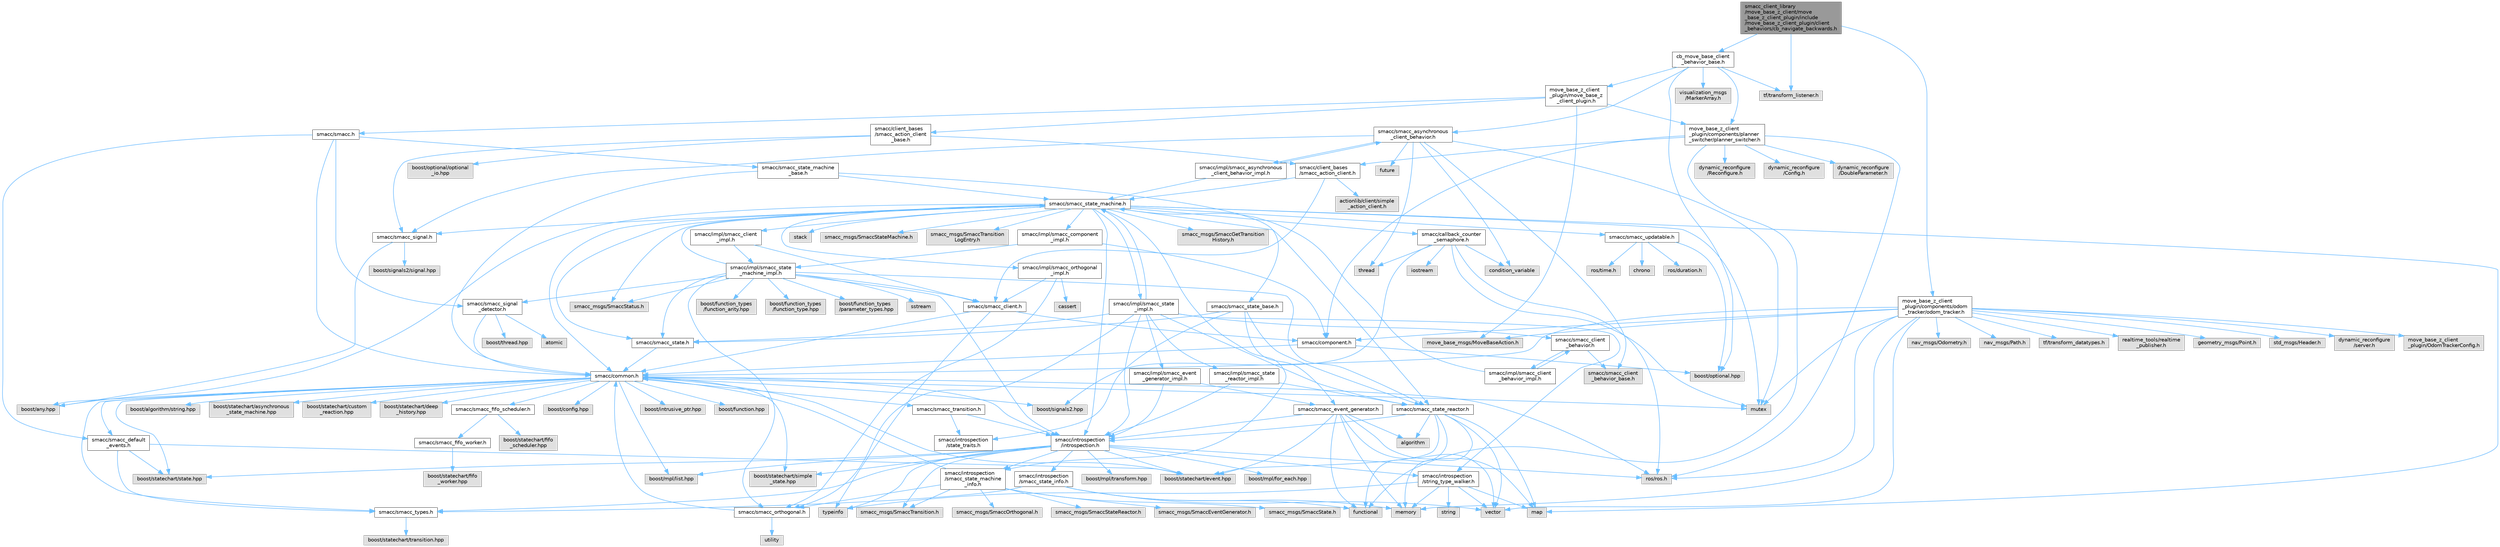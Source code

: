 digraph "smacc_client_library/move_base_z_client/move_base_z_client_plugin/include/move_base_z_client_plugin/client_behaviors/cb_navigate_backwards.h"
{
 // LATEX_PDF_SIZE
  bgcolor="transparent";
  edge [fontname=Helvetica,fontsize=10,labelfontname=Helvetica,labelfontsize=10];
  node [fontname=Helvetica,fontsize=10,shape=box,height=0.2,width=0.4];
  Node1 [label="smacc_client_library\l/move_base_z_client/move\l_base_z_client_plugin/include\l/move_base_z_client_plugin/client\l_behaviors/cb_navigate_backwards.h",height=0.2,width=0.4,color="gray40", fillcolor="grey60", style="filled", fontcolor="black",tooltip=" "];
  Node1 -> Node2 [color="steelblue1",style="solid"];
  Node2 [label="cb_move_base_client\l_behavior_base.h",height=0.2,width=0.4,color="grey40", fillcolor="white", style="filled",URL="$cb__move__base__client__behavior__base_8h.html",tooltip=" "];
  Node2 -> Node3 [color="steelblue1",style="solid"];
  Node3 [label="move_base_z_client\l_plugin/components/planner\l_switcher/planner_switcher.h",height=0.2,width=0.4,color="grey40", fillcolor="white", style="filled",URL="$planner__switcher_8h.html",tooltip=" "];
  Node3 -> Node4 [color="steelblue1",style="solid"];
  Node4 [label="smacc/client_bases\l/smacc_action_client.h",height=0.2,width=0.4,color="grey40", fillcolor="white", style="filled",URL="$smacc__action__client_8h.html",tooltip=" "];
  Node4 -> Node5 [color="steelblue1",style="solid"];
  Node5 [label="smacc/smacc_client.h",height=0.2,width=0.4,color="grey40", fillcolor="white", style="filled",URL="$smacc__client_8h.html",tooltip=" "];
  Node5 -> Node6 [color="steelblue1",style="solid"];
  Node6 [label="smacc/common.h",height=0.2,width=0.4,color="grey40", fillcolor="white", style="filled",URL="$common_8h.html",tooltip=" "];
  Node6 -> Node7 [color="steelblue1",style="solid"];
  Node7 [label="boost/statechart/state.hpp",height=0.2,width=0.4,color="grey60", fillcolor="#E0E0E0", style="filled",tooltip=" "];
  Node6 -> Node8 [color="steelblue1",style="solid"];
  Node8 [label="boost/statechart/simple\l_state.hpp",height=0.2,width=0.4,color="grey60", fillcolor="#E0E0E0", style="filled",tooltip=" "];
  Node6 -> Node9 [color="steelblue1",style="solid"];
  Node9 [label="boost/statechart/event.hpp",height=0.2,width=0.4,color="grey60", fillcolor="#E0E0E0", style="filled",tooltip=" "];
  Node6 -> Node10 [color="steelblue1",style="solid"];
  Node10 [label="boost/statechart/asynchronous\l_state_machine.hpp",height=0.2,width=0.4,color="grey60", fillcolor="#E0E0E0", style="filled",tooltip=" "];
  Node6 -> Node11 [color="steelblue1",style="solid"];
  Node11 [label="boost/statechart/custom\l_reaction.hpp",height=0.2,width=0.4,color="grey60", fillcolor="#E0E0E0", style="filled",tooltip=" "];
  Node6 -> Node12 [color="steelblue1",style="solid"];
  Node12 [label="boost/statechart/deep\l_history.hpp",height=0.2,width=0.4,color="grey60", fillcolor="#E0E0E0", style="filled",tooltip=" "];
  Node6 -> Node13 [color="steelblue1",style="solid"];
  Node13 [label="boost/config.hpp",height=0.2,width=0.4,color="grey60", fillcolor="#E0E0E0", style="filled",tooltip=" "];
  Node6 -> Node14 [color="steelblue1",style="solid"];
  Node14 [label="boost/intrusive_ptr.hpp",height=0.2,width=0.4,color="grey60", fillcolor="#E0E0E0", style="filled",tooltip=" "];
  Node6 -> Node15 [color="steelblue1",style="solid"];
  Node15 [label="boost/function.hpp",height=0.2,width=0.4,color="grey60", fillcolor="#E0E0E0", style="filled",tooltip=" "];
  Node6 -> Node16 [color="steelblue1",style="solid"];
  Node16 [label="boost/signals2.hpp",height=0.2,width=0.4,color="grey60", fillcolor="#E0E0E0", style="filled",tooltip=" "];
  Node6 -> Node17 [color="steelblue1",style="solid"];
  Node17 [label="boost/mpl/list.hpp",height=0.2,width=0.4,color="grey60", fillcolor="#E0E0E0", style="filled",tooltip=" "];
  Node6 -> Node18 [color="steelblue1",style="solid"];
  Node18 [label="boost/any.hpp",height=0.2,width=0.4,color="grey60", fillcolor="#E0E0E0", style="filled",tooltip=" "];
  Node6 -> Node19 [color="steelblue1",style="solid"];
  Node19 [label="boost/algorithm/string.hpp",height=0.2,width=0.4,color="grey60", fillcolor="#E0E0E0", style="filled",tooltip=" "];
  Node6 -> Node20 [color="steelblue1",style="solid"];
  Node20 [label="mutex",height=0.2,width=0.4,color="grey60", fillcolor="#E0E0E0", style="filled",tooltip=" "];
  Node6 -> Node21 [color="steelblue1",style="solid"];
  Node21 [label="ros/ros.h",height=0.2,width=0.4,color="grey60", fillcolor="#E0E0E0", style="filled",tooltip=" "];
  Node6 -> Node22 [color="steelblue1",style="solid"];
  Node22 [label="smacc/smacc_fifo_scheduler.h",height=0.2,width=0.4,color="grey40", fillcolor="white", style="filled",URL="$smacc__fifo__scheduler_8h.html",tooltip=" "];
  Node22 -> Node23 [color="steelblue1",style="solid"];
  Node23 [label="boost/statechart/fifo\l_scheduler.hpp",height=0.2,width=0.4,color="grey60", fillcolor="#E0E0E0", style="filled",tooltip=" "];
  Node22 -> Node24 [color="steelblue1",style="solid"];
  Node24 [label="smacc/smacc_fifo_worker.h",height=0.2,width=0.4,color="grey40", fillcolor="white", style="filled",URL="$smacc__fifo__worker_8h.html",tooltip=" "];
  Node24 -> Node25 [color="steelblue1",style="solid"];
  Node25 [label="boost/statechart/fifo\l_worker.hpp",height=0.2,width=0.4,color="grey60", fillcolor="#E0E0E0", style="filled",tooltip=" "];
  Node6 -> Node26 [color="steelblue1",style="solid"];
  Node26 [label="smacc/smacc_types.h",height=0.2,width=0.4,color="grey40", fillcolor="white", style="filled",URL="$smacc__types_8h.html",tooltip=" "];
  Node26 -> Node27 [color="steelblue1",style="solid"];
  Node27 [label="boost/statechart/transition.hpp",height=0.2,width=0.4,color="grey60", fillcolor="#E0E0E0", style="filled",tooltip=" "];
  Node6 -> Node28 [color="steelblue1",style="solid"];
  Node28 [label="smacc/introspection\l/introspection.h",height=0.2,width=0.4,color="grey40", fillcolor="white", style="filled",URL="$introspection_8h.html",tooltip=" "];
  Node28 -> Node7 [color="steelblue1",style="solid"];
  Node28 -> Node8 [color="steelblue1",style="solid"];
  Node28 -> Node9 [color="steelblue1",style="solid"];
  Node28 -> Node21 [color="steelblue1",style="solid"];
  Node28 -> Node29 [color="steelblue1",style="solid"];
  Node29 [label="typeinfo",height=0.2,width=0.4,color="grey60", fillcolor="#E0E0E0", style="filled",tooltip=" "];
  Node28 -> Node17 [color="steelblue1",style="solid"];
  Node28 -> Node30 [color="steelblue1",style="solid"];
  Node30 [label="boost/mpl/for_each.hpp",height=0.2,width=0.4,color="grey60", fillcolor="#E0E0E0", style="filled",tooltip=" "];
  Node28 -> Node31 [color="steelblue1",style="solid"];
  Node31 [label="boost/mpl/transform.hpp",height=0.2,width=0.4,color="grey60", fillcolor="#E0E0E0", style="filled",tooltip=" "];
  Node28 -> Node26 [color="steelblue1",style="solid"];
  Node28 -> Node32 [color="steelblue1",style="solid"];
  Node32 [label="smacc/introspection\l/string_type_walker.h",height=0.2,width=0.4,color="grey40", fillcolor="white", style="filled",URL="$string__type__walker_8h.html",tooltip=" "];
  Node32 -> Node33 [color="steelblue1",style="solid"];
  Node33 [label="string",height=0.2,width=0.4,color="grey60", fillcolor="#E0E0E0", style="filled",tooltip=" "];
  Node32 -> Node34 [color="steelblue1",style="solid"];
  Node34 [label="memory",height=0.2,width=0.4,color="grey60", fillcolor="#E0E0E0", style="filled",tooltip=" "];
  Node32 -> Node35 [color="steelblue1",style="solid"];
  Node35 [label="vector",height=0.2,width=0.4,color="grey60", fillcolor="#E0E0E0", style="filled",tooltip=" "];
  Node32 -> Node29 [color="steelblue1",style="solid"];
  Node32 -> Node36 [color="steelblue1",style="solid"];
  Node36 [label="map",height=0.2,width=0.4,color="grey60", fillcolor="#E0E0E0", style="filled",tooltip=" "];
  Node28 -> Node37 [color="steelblue1",style="solid"];
  Node37 [label="smacc/introspection\l/smacc_state_info.h",height=0.2,width=0.4,color="grey40", fillcolor="white", style="filled",URL="$smacc__state__info_8h.html",tooltip=" "];
  Node37 -> Node34 [color="steelblue1",style="solid"];
  Node37 -> Node38 [color="steelblue1",style="solid"];
  Node38 [label="functional",height=0.2,width=0.4,color="grey60", fillcolor="#E0E0E0", style="filled",tooltip=" "];
  Node37 -> Node35 [color="steelblue1",style="solid"];
  Node37 -> Node26 [color="steelblue1",style="solid"];
  Node28 -> Node39 [color="steelblue1",style="solid"];
  Node39 [label="smacc_msgs/SmaccTransition.h",height=0.2,width=0.4,color="grey60", fillcolor="#E0E0E0", style="filled",tooltip=" "];
  Node28 -> Node40 [color="steelblue1",style="solid"];
  Node40 [label="smacc/introspection\l/smacc_state_machine\l_info.h",height=0.2,width=0.4,color="grey40", fillcolor="white", style="filled",URL="$smacc__state__machine__info_8h.html",tooltip=" "];
  Node40 -> Node6 [color="steelblue1",style="solid"];
  Node40 -> Node41 [color="steelblue1",style="solid"];
  Node41 [label="smacc/smacc_orthogonal.h",height=0.2,width=0.4,color="grey40", fillcolor="white", style="filled",URL="$smacc__orthogonal_8h.html",tooltip=" "];
  Node41 -> Node6 [color="steelblue1",style="solid"];
  Node41 -> Node42 [color="steelblue1",style="solid"];
  Node42 [label="utility",height=0.2,width=0.4,color="grey60", fillcolor="#E0E0E0", style="filled",tooltip=" "];
  Node40 -> Node43 [color="steelblue1",style="solid"];
  Node43 [label="smacc_msgs/SmaccState.h",height=0.2,width=0.4,color="grey60", fillcolor="#E0E0E0", style="filled",tooltip=" "];
  Node40 -> Node39 [color="steelblue1",style="solid"];
  Node40 -> Node44 [color="steelblue1",style="solid"];
  Node44 [label="smacc_msgs/SmaccOrthogonal.h",height=0.2,width=0.4,color="grey60", fillcolor="#E0E0E0", style="filled",tooltip=" "];
  Node40 -> Node45 [color="steelblue1",style="solid"];
  Node45 [label="smacc_msgs/SmaccStateReactor.h",height=0.2,width=0.4,color="grey60", fillcolor="#E0E0E0", style="filled",tooltip=" "];
  Node40 -> Node46 [color="steelblue1",style="solid"];
  Node46 [label="smacc_msgs/SmaccEventGenerator.h",height=0.2,width=0.4,color="grey60", fillcolor="#E0E0E0", style="filled",tooltip=" "];
  Node6 -> Node47 [color="steelblue1",style="solid"];
  Node47 [label="smacc/smacc_default\l_events.h",height=0.2,width=0.4,color="grey40", fillcolor="white", style="filled",URL="$smacc__default__events_8h.html",tooltip=" "];
  Node47 -> Node7 [color="steelblue1",style="solid"];
  Node47 -> Node9 [color="steelblue1",style="solid"];
  Node47 -> Node26 [color="steelblue1",style="solid"];
  Node6 -> Node48 [color="steelblue1",style="solid"];
  Node48 [label="smacc/smacc_transition.h",height=0.2,width=0.4,color="grey40", fillcolor="white", style="filled",URL="$smacc__transition_8h.html",tooltip=" "];
  Node48 -> Node28 [color="steelblue1",style="solid"];
  Node48 -> Node49 [color="steelblue1",style="solid"];
  Node49 [label="smacc/introspection\l/state_traits.h",height=0.2,width=0.4,color="grey40", fillcolor="white", style="filled",URL="$state__traits_8h.html",tooltip=" "];
  Node5 -> Node50 [color="steelblue1",style="solid"];
  Node50 [label="smacc/component.h",height=0.2,width=0.4,color="grey40", fillcolor="white", style="filled",URL="$component_8h.html",tooltip=" "];
  Node50 -> Node6 [color="steelblue1",style="solid"];
  Node50 -> Node51 [color="steelblue1",style="solid"];
  Node51 [label="boost/optional.hpp",height=0.2,width=0.4,color="grey60", fillcolor="#E0E0E0", style="filled",tooltip=" "];
  Node5 -> Node29 [color="steelblue1",style="solid"];
  Node4 -> Node52 [color="steelblue1",style="solid"];
  Node52 [label="smacc/smacc_state_machine.h",height=0.2,width=0.4,color="grey40", fillcolor="white", style="filled",URL="$smacc__state__machine_8h.html",tooltip=" "];
  Node52 -> Node18 [color="steelblue1",style="solid"];
  Node52 -> Node36 [color="steelblue1",style="solid"];
  Node52 -> Node20 [color="steelblue1",style="solid"];
  Node52 -> Node53 [color="steelblue1",style="solid"];
  Node53 [label="stack",height=0.2,width=0.4,color="grey60", fillcolor="#E0E0E0", style="filled",tooltip=" "];
  Node52 -> Node6 [color="steelblue1",style="solid"];
  Node52 -> Node28 [color="steelblue1",style="solid"];
  Node52 -> Node40 [color="steelblue1",style="solid"];
  Node52 -> Node54 [color="steelblue1",style="solid"];
  Node54 [label="smacc/smacc_updatable.h",height=0.2,width=0.4,color="grey40", fillcolor="white", style="filled",URL="$smacc__updatable_8h.html",tooltip=" "];
  Node54 -> Node55 [color="steelblue1",style="solid"];
  Node55 [label="chrono",height=0.2,width=0.4,color="grey60", fillcolor="#E0E0E0", style="filled",tooltip=" "];
  Node54 -> Node51 [color="steelblue1",style="solid"];
  Node54 -> Node56 [color="steelblue1",style="solid"];
  Node56 [label="ros/duration.h",height=0.2,width=0.4,color="grey60", fillcolor="#E0E0E0", style="filled",tooltip=" "];
  Node54 -> Node57 [color="steelblue1",style="solid"];
  Node57 [label="ros/time.h",height=0.2,width=0.4,color="grey60", fillcolor="#E0E0E0", style="filled",tooltip=" "];
  Node52 -> Node58 [color="steelblue1",style="solid"];
  Node58 [label="smacc/smacc_signal.h",height=0.2,width=0.4,color="grey40", fillcolor="white", style="filled",URL="$smacc__signal_8h.html",tooltip=" "];
  Node58 -> Node59 [color="steelblue1",style="solid"];
  Node59 [label="boost/signals2/signal.hpp",height=0.2,width=0.4,color="grey60", fillcolor="#E0E0E0", style="filled",tooltip=" "];
  Node58 -> Node18 [color="steelblue1",style="solid"];
  Node52 -> Node60 [color="steelblue1",style="solid"];
  Node60 [label="smacc_msgs/SmaccStateMachine.h",height=0.2,width=0.4,color="grey60", fillcolor="#E0E0E0", style="filled",tooltip=" "];
  Node52 -> Node61 [color="steelblue1",style="solid"];
  Node61 [label="smacc_msgs/SmaccTransition\lLogEntry.h",height=0.2,width=0.4,color="grey60", fillcolor="#E0E0E0", style="filled",tooltip=" "];
  Node52 -> Node62 [color="steelblue1",style="solid"];
  Node62 [label="smacc_msgs/SmaccStatus.h",height=0.2,width=0.4,color="grey60", fillcolor="#E0E0E0", style="filled",tooltip=" "];
  Node52 -> Node63 [color="steelblue1",style="solid"];
  Node63 [label="smacc_msgs/SmaccGetTransition\lHistory.h",height=0.2,width=0.4,color="grey60", fillcolor="#E0E0E0", style="filled",tooltip=" "];
  Node52 -> Node64 [color="steelblue1",style="solid"];
  Node64 [label="smacc/smacc_state.h",height=0.2,width=0.4,color="grey40", fillcolor="white", style="filled",URL="$smacc__state_8h.html",tooltip=" "];
  Node64 -> Node6 [color="steelblue1",style="solid"];
  Node52 -> Node65 [color="steelblue1",style="solid"];
  Node65 [label="smacc/smacc_state_reactor.h",height=0.2,width=0.4,color="grey40", fillcolor="white", style="filled",URL="$smacc__state__reactor_8h.html",tooltip=" "];
  Node65 -> Node38 [color="steelblue1",style="solid"];
  Node65 -> Node34 [color="steelblue1",style="solid"];
  Node65 -> Node35 [color="steelblue1",style="solid"];
  Node65 -> Node66 [color="steelblue1",style="solid"];
  Node66 [label="algorithm",height=0.2,width=0.4,color="grey60", fillcolor="#E0E0E0", style="filled",tooltip=" "];
  Node65 -> Node28 [color="steelblue1",style="solid"];
  Node65 -> Node9 [color="steelblue1",style="solid"];
  Node65 -> Node36 [color="steelblue1",style="solid"];
  Node52 -> Node67 [color="steelblue1",style="solid"];
  Node67 [label="smacc/callback_counter\l_semaphore.h",height=0.2,width=0.4,color="grey40", fillcolor="white", style="filled",URL="$callback__counter__semaphore_8h.html",tooltip=" "];
  Node67 -> Node68 [color="steelblue1",style="solid"];
  Node68 [label="iostream",height=0.2,width=0.4,color="grey60", fillcolor="#E0E0E0", style="filled",tooltip=" "];
  Node67 -> Node16 [color="steelblue1",style="solid"];
  Node67 -> Node69 [color="steelblue1",style="solid"];
  Node69 [label="thread",height=0.2,width=0.4,color="grey60", fillcolor="#E0E0E0", style="filled",tooltip=" "];
  Node67 -> Node70 [color="steelblue1",style="solid"];
  Node70 [label="condition_variable",height=0.2,width=0.4,color="grey60", fillcolor="#E0E0E0", style="filled",tooltip=" "];
  Node67 -> Node20 [color="steelblue1",style="solid"];
  Node67 -> Node21 [color="steelblue1",style="solid"];
  Node52 -> Node71 [color="steelblue1",style="solid"];
  Node71 [label="smacc/impl/smacc_state\l_impl.h",height=0.2,width=0.4,color="grey40", fillcolor="white", style="filled",URL="$smacc__state__impl_8h.html",tooltip=" "];
  Node71 -> Node64 [color="steelblue1",style="solid"];
  Node71 -> Node41 [color="steelblue1",style="solid"];
  Node71 -> Node72 [color="steelblue1",style="solid"];
  Node72 [label="smacc/smacc_client\l_behavior.h",height=0.2,width=0.4,color="grey40", fillcolor="white", style="filled",URL="$smacc__client__behavior_8h.html",tooltip=" "];
  Node72 -> Node73 [color="steelblue1",style="solid"];
  Node73 [label="smacc/smacc_client\l_behavior_base.h",height=0.2,width=0.4,color="grey60", fillcolor="#E0E0E0", style="filled",tooltip=" "];
  Node72 -> Node74 [color="steelblue1",style="solid"];
  Node74 [label="smacc/impl/smacc_client\l_behavior_impl.h",height=0.2,width=0.4,color="grey40", fillcolor="white", style="filled",URL="$smacc__client__behavior__impl_8h.html",tooltip=" "];
  Node74 -> Node72 [color="steelblue1",style="solid"];
  Node74 -> Node52 [color="steelblue1",style="solid"];
  Node71 -> Node28 [color="steelblue1",style="solid"];
  Node71 -> Node65 [color="steelblue1",style="solid"];
  Node71 -> Node32 [color="steelblue1",style="solid"];
  Node71 -> Node52 [color="steelblue1",style="solid"];
  Node71 -> Node75 [color="steelblue1",style="solid"];
  Node75 [label="smacc/impl/smacc_state\l_reactor_impl.h",height=0.2,width=0.4,color="grey40", fillcolor="white", style="filled",URL="$smacc__state__reactor__impl_8h.html",tooltip=" "];
  Node75 -> Node65 [color="steelblue1",style="solid"];
  Node75 -> Node28 [color="steelblue1",style="solid"];
  Node71 -> Node76 [color="steelblue1",style="solid"];
  Node76 [label="smacc/impl/smacc_event\l_generator_impl.h",height=0.2,width=0.4,color="grey40", fillcolor="white", style="filled",URL="$smacc__event__generator__impl_8h.html",tooltip=" "];
  Node76 -> Node77 [color="steelblue1",style="solid"];
  Node77 [label="smacc/smacc_event_generator.h",height=0.2,width=0.4,color="grey40", fillcolor="white", style="filled",URL="$smacc__event__generator_8h.html",tooltip=" "];
  Node77 -> Node38 [color="steelblue1",style="solid"];
  Node77 -> Node34 [color="steelblue1",style="solid"];
  Node77 -> Node35 [color="steelblue1",style="solid"];
  Node77 -> Node66 [color="steelblue1",style="solid"];
  Node77 -> Node28 [color="steelblue1",style="solid"];
  Node77 -> Node9 [color="steelblue1",style="solid"];
  Node77 -> Node36 [color="steelblue1",style="solid"];
  Node76 -> Node28 [color="steelblue1",style="solid"];
  Node52 -> Node78 [color="steelblue1",style="solid"];
  Node78 [label="smacc/impl/smacc_client\l_impl.h",height=0.2,width=0.4,color="grey40", fillcolor="white", style="filled",URL="$smacc__client__impl_8h.html",tooltip=" "];
  Node78 -> Node5 [color="steelblue1",style="solid"];
  Node78 -> Node79 [color="steelblue1",style="solid"];
  Node79 [label="smacc/impl/smacc_state\l_machine_impl.h",height=0.2,width=0.4,color="grey40", fillcolor="white", style="filled",URL="$smacc__state__machine__impl_8h.html",tooltip=" "];
  Node79 -> Node52 [color="steelblue1",style="solid"];
  Node79 -> Node5 [color="steelblue1",style="solid"];
  Node79 -> Node41 [color="steelblue1",style="solid"];
  Node79 -> Node64 [color="steelblue1",style="solid"];
  Node79 -> Node28 [color="steelblue1",style="solid"];
  Node79 -> Node80 [color="steelblue1",style="solid"];
  Node80 [label="smacc/smacc_signal\l_detector.h",height=0.2,width=0.4,color="grey40", fillcolor="white", style="filled",URL="$smacc__signal__detector_8h.html",tooltip=" "];
  Node80 -> Node81 [color="steelblue1",style="solid"];
  Node81 [label="boost/thread.hpp",height=0.2,width=0.4,color="grey60", fillcolor="#E0E0E0", style="filled",tooltip=" "];
  Node80 -> Node6 [color="steelblue1",style="solid"];
  Node80 -> Node82 [color="steelblue1",style="solid"];
  Node82 [label="atomic",height=0.2,width=0.4,color="grey60", fillcolor="#E0E0E0", style="filled",tooltip=" "];
  Node79 -> Node65 [color="steelblue1",style="solid"];
  Node79 -> Node62 [color="steelblue1",style="solid"];
  Node79 -> Node83 [color="steelblue1",style="solid"];
  Node83 [label="sstream",height=0.2,width=0.4,color="grey60", fillcolor="#E0E0E0", style="filled",tooltip=" "];
  Node79 -> Node84 [color="steelblue1",style="solid"];
  Node84 [label="boost/function_types\l/function_arity.hpp",height=0.2,width=0.4,color="grey60", fillcolor="#E0E0E0", style="filled",tooltip=" "];
  Node79 -> Node85 [color="steelblue1",style="solid"];
  Node85 [label="boost/function_types\l/function_type.hpp",height=0.2,width=0.4,color="grey60", fillcolor="#E0E0E0", style="filled",tooltip=" "];
  Node79 -> Node86 [color="steelblue1",style="solid"];
  Node86 [label="boost/function_types\l/parameter_types.hpp",height=0.2,width=0.4,color="grey60", fillcolor="#E0E0E0", style="filled",tooltip=" "];
  Node52 -> Node87 [color="steelblue1",style="solid"];
  Node87 [label="smacc/impl/smacc_component\l_impl.h",height=0.2,width=0.4,color="grey40", fillcolor="white", style="filled",URL="$smacc__component__impl_8h.html",tooltip=" "];
  Node87 -> Node50 [color="steelblue1",style="solid"];
  Node87 -> Node79 [color="steelblue1",style="solid"];
  Node52 -> Node88 [color="steelblue1",style="solid"];
  Node88 [label="smacc/impl/smacc_orthogonal\l_impl.h",height=0.2,width=0.4,color="grey40", fillcolor="white", style="filled",URL="$smacc__orthogonal__impl_8h.html",tooltip=" "];
  Node88 -> Node41 [color="steelblue1",style="solid"];
  Node88 -> Node5 [color="steelblue1",style="solid"];
  Node88 -> Node89 [color="steelblue1",style="solid"];
  Node89 [label="cassert",height=0.2,width=0.4,color="grey60", fillcolor="#E0E0E0", style="filled",tooltip=" "];
  Node4 -> Node90 [color="steelblue1",style="solid"];
  Node90 [label="actionlib/client/simple\l_action_client.h",height=0.2,width=0.4,color="grey60", fillcolor="#E0E0E0", style="filled",tooltip=" "];
  Node3 -> Node50 [color="steelblue1",style="solid"];
  Node3 -> Node91 [color="steelblue1",style="solid"];
  Node91 [label="dynamic_reconfigure\l/Config.h",height=0.2,width=0.4,color="grey60", fillcolor="#E0E0E0", style="filled",tooltip=" "];
  Node3 -> Node92 [color="steelblue1",style="solid"];
  Node92 [label="dynamic_reconfigure\l/DoubleParameter.h",height=0.2,width=0.4,color="grey60", fillcolor="#E0E0E0", style="filled",tooltip=" "];
  Node3 -> Node93 [color="steelblue1",style="solid"];
  Node93 [label="dynamic_reconfigure\l/Reconfigure.h",height=0.2,width=0.4,color="grey60", fillcolor="#E0E0E0", style="filled",tooltip=" "];
  Node3 -> Node21 [color="steelblue1",style="solid"];
  Node3 -> Node38 [color="steelblue1",style="solid"];
  Node2 -> Node94 [color="steelblue1",style="solid"];
  Node94 [label="move_base_z_client\l_plugin/move_base_z\l_client_plugin.h",height=0.2,width=0.4,color="grey40", fillcolor="white", style="filled",URL="$move__base__z__client__plugin_8h.html",tooltip=" "];
  Node94 -> Node95 [color="steelblue1",style="solid"];
  Node95 [label="smacc/smacc.h",height=0.2,width=0.4,color="grey40", fillcolor="white", style="filled",URL="$smacc_8h.html",tooltip=" "];
  Node95 -> Node6 [color="steelblue1",style="solid"];
  Node95 -> Node96 [color="steelblue1",style="solid"];
  Node96 [label="smacc/smacc_state_machine\l_base.h",height=0.2,width=0.4,color="grey40", fillcolor="white", style="filled",URL="$smacc__state__machine__base_8h.html",tooltip=" "];
  Node96 -> Node6 [color="steelblue1",style="solid"];
  Node96 -> Node97 [color="steelblue1",style="solid"];
  Node97 [label="smacc/smacc_state_base.h",height=0.2,width=0.4,color="grey40", fillcolor="white", style="filled",URL="$smacc__state__base_8h.html",tooltip=" "];
  Node97 -> Node64 [color="steelblue1",style="solid"];
  Node97 -> Node65 [color="steelblue1",style="solid"];
  Node97 -> Node77 [color="steelblue1",style="solid"];
  Node97 -> Node49 [color="steelblue1",style="solid"];
  Node96 -> Node52 [color="steelblue1",style="solid"];
  Node95 -> Node80 [color="steelblue1",style="solid"];
  Node95 -> Node47 [color="steelblue1",style="solid"];
  Node94 -> Node98 [color="steelblue1",style="solid"];
  Node98 [label="smacc/client_bases\l/smacc_action_client\l_base.h",height=0.2,width=0.4,color="grey40", fillcolor="white", style="filled",URL="$smacc__action__client__base_8h.html",tooltip=" "];
  Node98 -> Node4 [color="steelblue1",style="solid"];
  Node98 -> Node58 [color="steelblue1",style="solid"];
  Node98 -> Node99 [color="steelblue1",style="solid"];
  Node99 [label="boost/optional/optional\l_io.hpp",height=0.2,width=0.4,color="grey60", fillcolor="#E0E0E0", style="filled",tooltip=" "];
  Node94 -> Node100 [color="steelblue1",style="solid"];
  Node100 [label="move_base_msgs/MoveBaseAction.h",height=0.2,width=0.4,color="grey60", fillcolor="#E0E0E0", style="filled",tooltip=" "];
  Node94 -> Node3 [color="steelblue1",style="solid"];
  Node2 -> Node101 [color="steelblue1",style="solid"];
  Node101 [label="smacc/smacc_asynchronous\l_client_behavior.h",height=0.2,width=0.4,color="grey40", fillcolor="white", style="filled",URL="$smacc__asynchronous__client__behavior_8h.html",tooltip=" "];
  Node101 -> Node73 [color="steelblue1",style="solid"];
  Node101 -> Node58 [color="steelblue1",style="solid"];
  Node101 -> Node69 [color="steelblue1",style="solid"];
  Node101 -> Node70 [color="steelblue1",style="solid"];
  Node101 -> Node20 [color="steelblue1",style="solid"];
  Node101 -> Node102 [color="steelblue1",style="solid"];
  Node102 [label="future",height=0.2,width=0.4,color="grey60", fillcolor="#E0E0E0", style="filled",tooltip=" "];
  Node101 -> Node103 [color="steelblue1",style="solid"];
  Node103 [label="smacc/impl/smacc_asynchronous\l_client_behavior_impl.h",height=0.2,width=0.4,color="grey40", fillcolor="white", style="filled",URL="$smacc__asynchronous__client__behavior__impl_8h.html",tooltip=" "];
  Node103 -> Node101 [color="steelblue1",style="solid"];
  Node103 -> Node52 [color="steelblue1",style="solid"];
  Node2 -> Node104 [color="steelblue1",style="solid"];
  Node104 [label="visualization_msgs\l/MarkerArray.h",height=0.2,width=0.4,color="grey60", fillcolor="#E0E0E0", style="filled",tooltip=" "];
  Node2 -> Node105 [color="steelblue1",style="solid"];
  Node105 [label="tf/transform_listener.h",height=0.2,width=0.4,color="grey60", fillcolor="#E0E0E0", style="filled",tooltip=" "];
  Node2 -> Node51 [color="steelblue1",style="solid"];
  Node1 -> Node105 [color="steelblue1",style="solid"];
  Node1 -> Node106 [color="steelblue1",style="solid"];
  Node106 [label="move_base_z_client\l_plugin/components/odom\l_tracker/odom_tracker.h",height=0.2,width=0.4,color="grey40", fillcolor="white", style="filled",URL="$odom__tracker_8h.html",tooltip=" "];
  Node106 -> Node6 [color="steelblue1",style="solid"];
  Node106 -> Node50 [color="steelblue1",style="solid"];
  Node106 -> Node100 [color="steelblue1",style="solid"];
  Node106 -> Node21 [color="steelblue1",style="solid"];
  Node106 -> Node35 [color="steelblue1",style="solid"];
  Node106 -> Node107 [color="steelblue1",style="solid"];
  Node107 [label="nav_msgs/Odometry.h",height=0.2,width=0.4,color="grey60", fillcolor="#E0E0E0", style="filled",tooltip=" "];
  Node106 -> Node108 [color="steelblue1",style="solid"];
  Node108 [label="nav_msgs/Path.h",height=0.2,width=0.4,color="grey60", fillcolor="#E0E0E0", style="filled",tooltip=" "];
  Node106 -> Node109 [color="steelblue1",style="solid"];
  Node109 [label="tf/transform_datatypes.h",height=0.2,width=0.4,color="grey60", fillcolor="#E0E0E0", style="filled",tooltip=" "];
  Node106 -> Node110 [color="steelblue1",style="solid"];
  Node110 [label="realtime_tools/realtime\l_publisher.h",height=0.2,width=0.4,color="grey60", fillcolor="#E0E0E0", style="filled",tooltip=" "];
  Node106 -> Node20 [color="steelblue1",style="solid"];
  Node106 -> Node34 [color="steelblue1",style="solid"];
  Node106 -> Node111 [color="steelblue1",style="solid"];
  Node111 [label="geometry_msgs/Point.h",height=0.2,width=0.4,color="grey60", fillcolor="#E0E0E0", style="filled",tooltip=" "];
  Node106 -> Node112 [color="steelblue1",style="solid"];
  Node112 [label="std_msgs/Header.h",height=0.2,width=0.4,color="grey60", fillcolor="#E0E0E0", style="filled",tooltip=" "];
  Node106 -> Node113 [color="steelblue1",style="solid"];
  Node113 [label="dynamic_reconfigure\l/server.h",height=0.2,width=0.4,color="grey60", fillcolor="#E0E0E0", style="filled",tooltip=" "];
  Node106 -> Node114 [color="steelblue1",style="solid"];
  Node114 [label="move_base_z_client\l_plugin/OdomTrackerConfig.h",height=0.2,width=0.4,color="grey60", fillcolor="#E0E0E0", style="filled",tooltip=" "];
}
